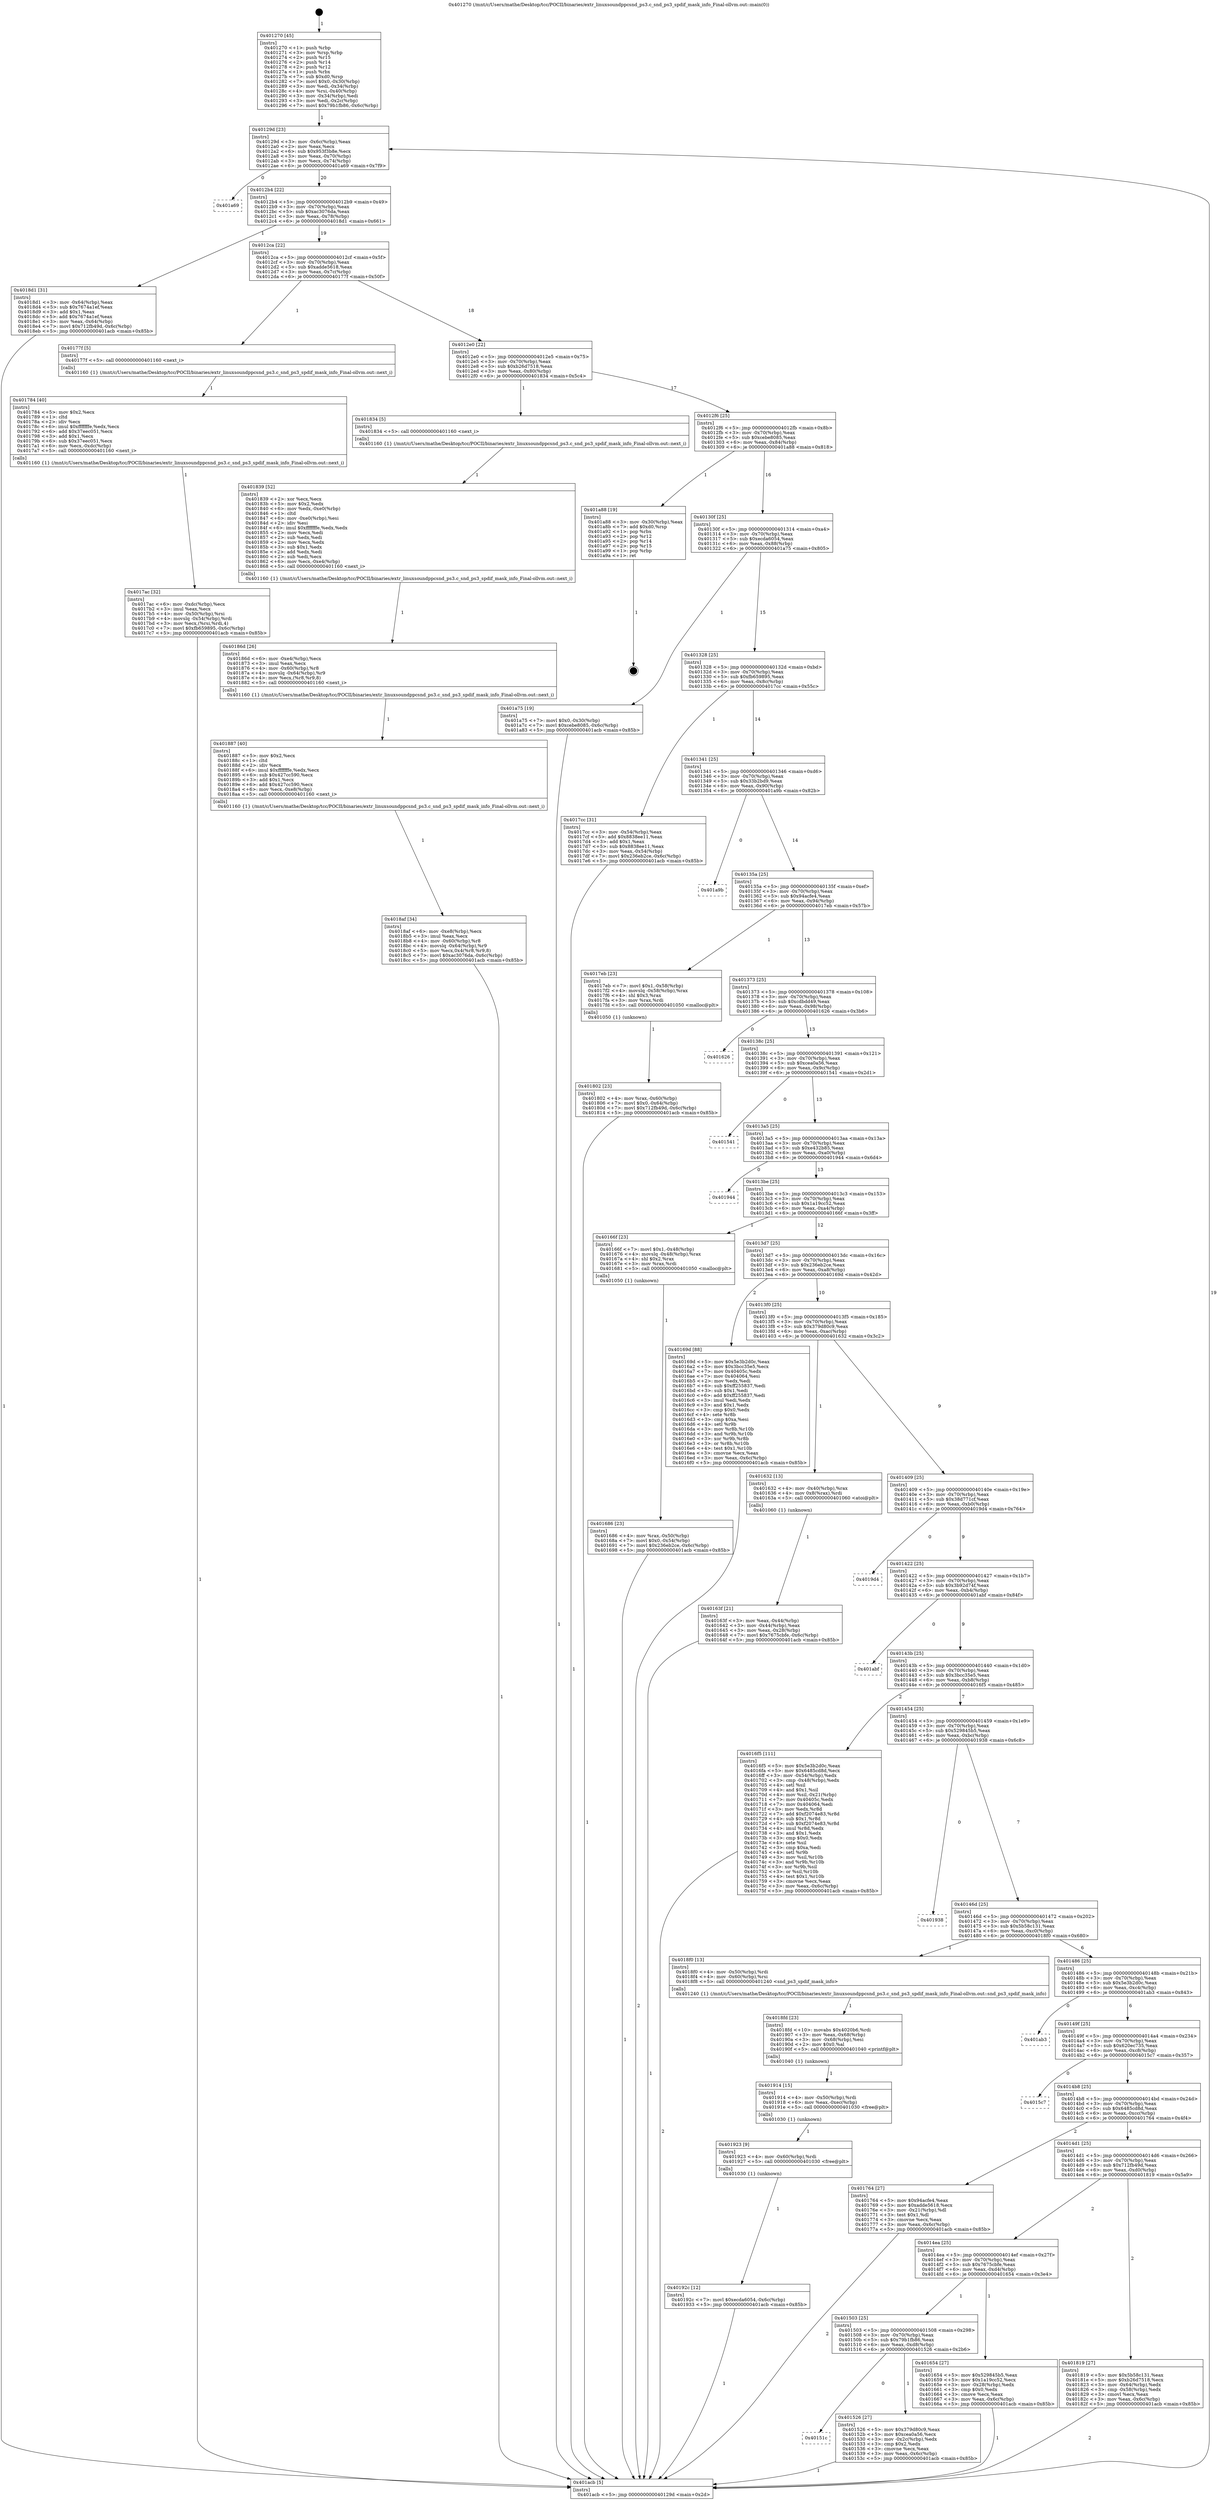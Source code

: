 digraph "0x401270" {
  label = "0x401270 (/mnt/c/Users/mathe/Desktop/tcc/POCII/binaries/extr_linuxsoundppcsnd_ps3.c_snd_ps3_spdif_mask_info_Final-ollvm.out::main(0))"
  labelloc = "t"
  node[shape=record]

  Entry [label="",width=0.3,height=0.3,shape=circle,fillcolor=black,style=filled]
  "0x40129d" [label="{
     0x40129d [23]\l
     | [instrs]\l
     &nbsp;&nbsp;0x40129d \<+3\>: mov -0x6c(%rbp),%eax\l
     &nbsp;&nbsp;0x4012a0 \<+2\>: mov %eax,%ecx\l
     &nbsp;&nbsp;0x4012a2 \<+6\>: sub $0x953f3b8e,%ecx\l
     &nbsp;&nbsp;0x4012a8 \<+3\>: mov %eax,-0x70(%rbp)\l
     &nbsp;&nbsp;0x4012ab \<+3\>: mov %ecx,-0x74(%rbp)\l
     &nbsp;&nbsp;0x4012ae \<+6\>: je 0000000000401a69 \<main+0x7f9\>\l
  }"]
  "0x401a69" [label="{
     0x401a69\l
  }", style=dashed]
  "0x4012b4" [label="{
     0x4012b4 [22]\l
     | [instrs]\l
     &nbsp;&nbsp;0x4012b4 \<+5\>: jmp 00000000004012b9 \<main+0x49\>\l
     &nbsp;&nbsp;0x4012b9 \<+3\>: mov -0x70(%rbp),%eax\l
     &nbsp;&nbsp;0x4012bc \<+5\>: sub $0xac3076da,%eax\l
     &nbsp;&nbsp;0x4012c1 \<+3\>: mov %eax,-0x78(%rbp)\l
     &nbsp;&nbsp;0x4012c4 \<+6\>: je 00000000004018d1 \<main+0x661\>\l
  }"]
  Exit [label="",width=0.3,height=0.3,shape=circle,fillcolor=black,style=filled,peripheries=2]
  "0x4018d1" [label="{
     0x4018d1 [31]\l
     | [instrs]\l
     &nbsp;&nbsp;0x4018d1 \<+3\>: mov -0x64(%rbp),%eax\l
     &nbsp;&nbsp;0x4018d4 \<+5\>: sub $0x7674a1ef,%eax\l
     &nbsp;&nbsp;0x4018d9 \<+3\>: add $0x1,%eax\l
     &nbsp;&nbsp;0x4018dc \<+5\>: add $0x7674a1ef,%eax\l
     &nbsp;&nbsp;0x4018e1 \<+3\>: mov %eax,-0x64(%rbp)\l
     &nbsp;&nbsp;0x4018e4 \<+7\>: movl $0x712fb49d,-0x6c(%rbp)\l
     &nbsp;&nbsp;0x4018eb \<+5\>: jmp 0000000000401acb \<main+0x85b\>\l
  }"]
  "0x4012ca" [label="{
     0x4012ca [22]\l
     | [instrs]\l
     &nbsp;&nbsp;0x4012ca \<+5\>: jmp 00000000004012cf \<main+0x5f\>\l
     &nbsp;&nbsp;0x4012cf \<+3\>: mov -0x70(%rbp),%eax\l
     &nbsp;&nbsp;0x4012d2 \<+5\>: sub $0xadde5618,%eax\l
     &nbsp;&nbsp;0x4012d7 \<+3\>: mov %eax,-0x7c(%rbp)\l
     &nbsp;&nbsp;0x4012da \<+6\>: je 000000000040177f \<main+0x50f\>\l
  }"]
  "0x40192c" [label="{
     0x40192c [12]\l
     | [instrs]\l
     &nbsp;&nbsp;0x40192c \<+7\>: movl $0xecda6054,-0x6c(%rbp)\l
     &nbsp;&nbsp;0x401933 \<+5\>: jmp 0000000000401acb \<main+0x85b\>\l
  }"]
  "0x40177f" [label="{
     0x40177f [5]\l
     | [instrs]\l
     &nbsp;&nbsp;0x40177f \<+5\>: call 0000000000401160 \<next_i\>\l
     | [calls]\l
     &nbsp;&nbsp;0x401160 \{1\} (/mnt/c/Users/mathe/Desktop/tcc/POCII/binaries/extr_linuxsoundppcsnd_ps3.c_snd_ps3_spdif_mask_info_Final-ollvm.out::next_i)\l
  }"]
  "0x4012e0" [label="{
     0x4012e0 [22]\l
     | [instrs]\l
     &nbsp;&nbsp;0x4012e0 \<+5\>: jmp 00000000004012e5 \<main+0x75\>\l
     &nbsp;&nbsp;0x4012e5 \<+3\>: mov -0x70(%rbp),%eax\l
     &nbsp;&nbsp;0x4012e8 \<+5\>: sub $0xb26d7518,%eax\l
     &nbsp;&nbsp;0x4012ed \<+3\>: mov %eax,-0x80(%rbp)\l
     &nbsp;&nbsp;0x4012f0 \<+6\>: je 0000000000401834 \<main+0x5c4\>\l
  }"]
  "0x401923" [label="{
     0x401923 [9]\l
     | [instrs]\l
     &nbsp;&nbsp;0x401923 \<+4\>: mov -0x60(%rbp),%rdi\l
     &nbsp;&nbsp;0x401927 \<+5\>: call 0000000000401030 \<free@plt\>\l
     | [calls]\l
     &nbsp;&nbsp;0x401030 \{1\} (unknown)\l
  }"]
  "0x401834" [label="{
     0x401834 [5]\l
     | [instrs]\l
     &nbsp;&nbsp;0x401834 \<+5\>: call 0000000000401160 \<next_i\>\l
     | [calls]\l
     &nbsp;&nbsp;0x401160 \{1\} (/mnt/c/Users/mathe/Desktop/tcc/POCII/binaries/extr_linuxsoundppcsnd_ps3.c_snd_ps3_spdif_mask_info_Final-ollvm.out::next_i)\l
  }"]
  "0x4012f6" [label="{
     0x4012f6 [25]\l
     | [instrs]\l
     &nbsp;&nbsp;0x4012f6 \<+5\>: jmp 00000000004012fb \<main+0x8b\>\l
     &nbsp;&nbsp;0x4012fb \<+3\>: mov -0x70(%rbp),%eax\l
     &nbsp;&nbsp;0x4012fe \<+5\>: sub $0xcebe8085,%eax\l
     &nbsp;&nbsp;0x401303 \<+6\>: mov %eax,-0x84(%rbp)\l
     &nbsp;&nbsp;0x401309 \<+6\>: je 0000000000401a88 \<main+0x818\>\l
  }"]
  "0x401914" [label="{
     0x401914 [15]\l
     | [instrs]\l
     &nbsp;&nbsp;0x401914 \<+4\>: mov -0x50(%rbp),%rdi\l
     &nbsp;&nbsp;0x401918 \<+6\>: mov %eax,-0xec(%rbp)\l
     &nbsp;&nbsp;0x40191e \<+5\>: call 0000000000401030 \<free@plt\>\l
     | [calls]\l
     &nbsp;&nbsp;0x401030 \{1\} (unknown)\l
  }"]
  "0x401a88" [label="{
     0x401a88 [19]\l
     | [instrs]\l
     &nbsp;&nbsp;0x401a88 \<+3\>: mov -0x30(%rbp),%eax\l
     &nbsp;&nbsp;0x401a8b \<+7\>: add $0xd0,%rsp\l
     &nbsp;&nbsp;0x401a92 \<+1\>: pop %rbx\l
     &nbsp;&nbsp;0x401a93 \<+2\>: pop %r12\l
     &nbsp;&nbsp;0x401a95 \<+2\>: pop %r14\l
     &nbsp;&nbsp;0x401a97 \<+2\>: pop %r15\l
     &nbsp;&nbsp;0x401a99 \<+1\>: pop %rbp\l
     &nbsp;&nbsp;0x401a9a \<+1\>: ret\l
  }"]
  "0x40130f" [label="{
     0x40130f [25]\l
     | [instrs]\l
     &nbsp;&nbsp;0x40130f \<+5\>: jmp 0000000000401314 \<main+0xa4\>\l
     &nbsp;&nbsp;0x401314 \<+3\>: mov -0x70(%rbp),%eax\l
     &nbsp;&nbsp;0x401317 \<+5\>: sub $0xecda6054,%eax\l
     &nbsp;&nbsp;0x40131c \<+6\>: mov %eax,-0x88(%rbp)\l
     &nbsp;&nbsp;0x401322 \<+6\>: je 0000000000401a75 \<main+0x805\>\l
  }"]
  "0x4018fd" [label="{
     0x4018fd [23]\l
     | [instrs]\l
     &nbsp;&nbsp;0x4018fd \<+10\>: movabs $0x4020b6,%rdi\l
     &nbsp;&nbsp;0x401907 \<+3\>: mov %eax,-0x68(%rbp)\l
     &nbsp;&nbsp;0x40190a \<+3\>: mov -0x68(%rbp),%esi\l
     &nbsp;&nbsp;0x40190d \<+2\>: mov $0x0,%al\l
     &nbsp;&nbsp;0x40190f \<+5\>: call 0000000000401040 \<printf@plt\>\l
     | [calls]\l
     &nbsp;&nbsp;0x401040 \{1\} (unknown)\l
  }"]
  "0x401a75" [label="{
     0x401a75 [19]\l
     | [instrs]\l
     &nbsp;&nbsp;0x401a75 \<+7\>: movl $0x0,-0x30(%rbp)\l
     &nbsp;&nbsp;0x401a7c \<+7\>: movl $0xcebe8085,-0x6c(%rbp)\l
     &nbsp;&nbsp;0x401a83 \<+5\>: jmp 0000000000401acb \<main+0x85b\>\l
  }"]
  "0x401328" [label="{
     0x401328 [25]\l
     | [instrs]\l
     &nbsp;&nbsp;0x401328 \<+5\>: jmp 000000000040132d \<main+0xbd\>\l
     &nbsp;&nbsp;0x40132d \<+3\>: mov -0x70(%rbp),%eax\l
     &nbsp;&nbsp;0x401330 \<+5\>: sub $0xfb659895,%eax\l
     &nbsp;&nbsp;0x401335 \<+6\>: mov %eax,-0x8c(%rbp)\l
     &nbsp;&nbsp;0x40133b \<+6\>: je 00000000004017cc \<main+0x55c\>\l
  }"]
  "0x4018af" [label="{
     0x4018af [34]\l
     | [instrs]\l
     &nbsp;&nbsp;0x4018af \<+6\>: mov -0xe8(%rbp),%ecx\l
     &nbsp;&nbsp;0x4018b5 \<+3\>: imul %eax,%ecx\l
     &nbsp;&nbsp;0x4018b8 \<+4\>: mov -0x60(%rbp),%r8\l
     &nbsp;&nbsp;0x4018bc \<+4\>: movslq -0x64(%rbp),%r9\l
     &nbsp;&nbsp;0x4018c0 \<+5\>: mov %ecx,0x4(%r8,%r9,8)\l
     &nbsp;&nbsp;0x4018c5 \<+7\>: movl $0xac3076da,-0x6c(%rbp)\l
     &nbsp;&nbsp;0x4018cc \<+5\>: jmp 0000000000401acb \<main+0x85b\>\l
  }"]
  "0x4017cc" [label="{
     0x4017cc [31]\l
     | [instrs]\l
     &nbsp;&nbsp;0x4017cc \<+3\>: mov -0x54(%rbp),%eax\l
     &nbsp;&nbsp;0x4017cf \<+5\>: add $0x8838ee11,%eax\l
     &nbsp;&nbsp;0x4017d4 \<+3\>: add $0x1,%eax\l
     &nbsp;&nbsp;0x4017d7 \<+5\>: sub $0x8838ee11,%eax\l
     &nbsp;&nbsp;0x4017dc \<+3\>: mov %eax,-0x54(%rbp)\l
     &nbsp;&nbsp;0x4017df \<+7\>: movl $0x236eb2ce,-0x6c(%rbp)\l
     &nbsp;&nbsp;0x4017e6 \<+5\>: jmp 0000000000401acb \<main+0x85b\>\l
  }"]
  "0x401341" [label="{
     0x401341 [25]\l
     | [instrs]\l
     &nbsp;&nbsp;0x401341 \<+5\>: jmp 0000000000401346 \<main+0xd6\>\l
     &nbsp;&nbsp;0x401346 \<+3\>: mov -0x70(%rbp),%eax\l
     &nbsp;&nbsp;0x401349 \<+5\>: sub $0x33b2bd9,%eax\l
     &nbsp;&nbsp;0x40134e \<+6\>: mov %eax,-0x90(%rbp)\l
     &nbsp;&nbsp;0x401354 \<+6\>: je 0000000000401a9b \<main+0x82b\>\l
  }"]
  "0x401887" [label="{
     0x401887 [40]\l
     | [instrs]\l
     &nbsp;&nbsp;0x401887 \<+5\>: mov $0x2,%ecx\l
     &nbsp;&nbsp;0x40188c \<+1\>: cltd\l
     &nbsp;&nbsp;0x40188d \<+2\>: idiv %ecx\l
     &nbsp;&nbsp;0x40188f \<+6\>: imul $0xfffffffe,%edx,%ecx\l
     &nbsp;&nbsp;0x401895 \<+6\>: sub $0x427cc590,%ecx\l
     &nbsp;&nbsp;0x40189b \<+3\>: add $0x1,%ecx\l
     &nbsp;&nbsp;0x40189e \<+6\>: add $0x427cc590,%ecx\l
     &nbsp;&nbsp;0x4018a4 \<+6\>: mov %ecx,-0xe8(%rbp)\l
     &nbsp;&nbsp;0x4018aa \<+5\>: call 0000000000401160 \<next_i\>\l
     | [calls]\l
     &nbsp;&nbsp;0x401160 \{1\} (/mnt/c/Users/mathe/Desktop/tcc/POCII/binaries/extr_linuxsoundppcsnd_ps3.c_snd_ps3_spdif_mask_info_Final-ollvm.out::next_i)\l
  }"]
  "0x401a9b" [label="{
     0x401a9b\l
  }", style=dashed]
  "0x40135a" [label="{
     0x40135a [25]\l
     | [instrs]\l
     &nbsp;&nbsp;0x40135a \<+5\>: jmp 000000000040135f \<main+0xef\>\l
     &nbsp;&nbsp;0x40135f \<+3\>: mov -0x70(%rbp),%eax\l
     &nbsp;&nbsp;0x401362 \<+5\>: sub $0x94acfe4,%eax\l
     &nbsp;&nbsp;0x401367 \<+6\>: mov %eax,-0x94(%rbp)\l
     &nbsp;&nbsp;0x40136d \<+6\>: je 00000000004017eb \<main+0x57b\>\l
  }"]
  "0x40186d" [label="{
     0x40186d [26]\l
     | [instrs]\l
     &nbsp;&nbsp;0x40186d \<+6\>: mov -0xe4(%rbp),%ecx\l
     &nbsp;&nbsp;0x401873 \<+3\>: imul %eax,%ecx\l
     &nbsp;&nbsp;0x401876 \<+4\>: mov -0x60(%rbp),%r8\l
     &nbsp;&nbsp;0x40187a \<+4\>: movslq -0x64(%rbp),%r9\l
     &nbsp;&nbsp;0x40187e \<+4\>: mov %ecx,(%r8,%r9,8)\l
     &nbsp;&nbsp;0x401882 \<+5\>: call 0000000000401160 \<next_i\>\l
     | [calls]\l
     &nbsp;&nbsp;0x401160 \{1\} (/mnt/c/Users/mathe/Desktop/tcc/POCII/binaries/extr_linuxsoundppcsnd_ps3.c_snd_ps3_spdif_mask_info_Final-ollvm.out::next_i)\l
  }"]
  "0x4017eb" [label="{
     0x4017eb [23]\l
     | [instrs]\l
     &nbsp;&nbsp;0x4017eb \<+7\>: movl $0x1,-0x58(%rbp)\l
     &nbsp;&nbsp;0x4017f2 \<+4\>: movslq -0x58(%rbp),%rax\l
     &nbsp;&nbsp;0x4017f6 \<+4\>: shl $0x3,%rax\l
     &nbsp;&nbsp;0x4017fa \<+3\>: mov %rax,%rdi\l
     &nbsp;&nbsp;0x4017fd \<+5\>: call 0000000000401050 \<malloc@plt\>\l
     | [calls]\l
     &nbsp;&nbsp;0x401050 \{1\} (unknown)\l
  }"]
  "0x401373" [label="{
     0x401373 [25]\l
     | [instrs]\l
     &nbsp;&nbsp;0x401373 \<+5\>: jmp 0000000000401378 \<main+0x108\>\l
     &nbsp;&nbsp;0x401378 \<+3\>: mov -0x70(%rbp),%eax\l
     &nbsp;&nbsp;0x40137b \<+5\>: sub $0xcdbdd49,%eax\l
     &nbsp;&nbsp;0x401380 \<+6\>: mov %eax,-0x98(%rbp)\l
     &nbsp;&nbsp;0x401386 \<+6\>: je 0000000000401626 \<main+0x3b6\>\l
  }"]
  "0x401839" [label="{
     0x401839 [52]\l
     | [instrs]\l
     &nbsp;&nbsp;0x401839 \<+2\>: xor %ecx,%ecx\l
     &nbsp;&nbsp;0x40183b \<+5\>: mov $0x2,%edx\l
     &nbsp;&nbsp;0x401840 \<+6\>: mov %edx,-0xe0(%rbp)\l
     &nbsp;&nbsp;0x401846 \<+1\>: cltd\l
     &nbsp;&nbsp;0x401847 \<+6\>: mov -0xe0(%rbp),%esi\l
     &nbsp;&nbsp;0x40184d \<+2\>: idiv %esi\l
     &nbsp;&nbsp;0x40184f \<+6\>: imul $0xfffffffe,%edx,%edx\l
     &nbsp;&nbsp;0x401855 \<+2\>: mov %ecx,%edi\l
     &nbsp;&nbsp;0x401857 \<+2\>: sub %edx,%edi\l
     &nbsp;&nbsp;0x401859 \<+2\>: mov %ecx,%edx\l
     &nbsp;&nbsp;0x40185b \<+3\>: sub $0x1,%edx\l
     &nbsp;&nbsp;0x40185e \<+2\>: add %edx,%edi\l
     &nbsp;&nbsp;0x401860 \<+2\>: sub %edi,%ecx\l
     &nbsp;&nbsp;0x401862 \<+6\>: mov %ecx,-0xe4(%rbp)\l
     &nbsp;&nbsp;0x401868 \<+5\>: call 0000000000401160 \<next_i\>\l
     | [calls]\l
     &nbsp;&nbsp;0x401160 \{1\} (/mnt/c/Users/mathe/Desktop/tcc/POCII/binaries/extr_linuxsoundppcsnd_ps3.c_snd_ps3_spdif_mask_info_Final-ollvm.out::next_i)\l
  }"]
  "0x401626" [label="{
     0x401626\l
  }", style=dashed]
  "0x40138c" [label="{
     0x40138c [25]\l
     | [instrs]\l
     &nbsp;&nbsp;0x40138c \<+5\>: jmp 0000000000401391 \<main+0x121\>\l
     &nbsp;&nbsp;0x401391 \<+3\>: mov -0x70(%rbp),%eax\l
     &nbsp;&nbsp;0x401394 \<+5\>: sub $0xcea0a56,%eax\l
     &nbsp;&nbsp;0x401399 \<+6\>: mov %eax,-0x9c(%rbp)\l
     &nbsp;&nbsp;0x40139f \<+6\>: je 0000000000401541 \<main+0x2d1\>\l
  }"]
  "0x401802" [label="{
     0x401802 [23]\l
     | [instrs]\l
     &nbsp;&nbsp;0x401802 \<+4\>: mov %rax,-0x60(%rbp)\l
     &nbsp;&nbsp;0x401806 \<+7\>: movl $0x0,-0x64(%rbp)\l
     &nbsp;&nbsp;0x40180d \<+7\>: movl $0x712fb49d,-0x6c(%rbp)\l
     &nbsp;&nbsp;0x401814 \<+5\>: jmp 0000000000401acb \<main+0x85b\>\l
  }"]
  "0x401541" [label="{
     0x401541\l
  }", style=dashed]
  "0x4013a5" [label="{
     0x4013a5 [25]\l
     | [instrs]\l
     &nbsp;&nbsp;0x4013a5 \<+5\>: jmp 00000000004013aa \<main+0x13a\>\l
     &nbsp;&nbsp;0x4013aa \<+3\>: mov -0x70(%rbp),%eax\l
     &nbsp;&nbsp;0x4013ad \<+5\>: sub $0xe432b85,%eax\l
     &nbsp;&nbsp;0x4013b2 \<+6\>: mov %eax,-0xa0(%rbp)\l
     &nbsp;&nbsp;0x4013b8 \<+6\>: je 0000000000401944 \<main+0x6d4\>\l
  }"]
  "0x4017ac" [label="{
     0x4017ac [32]\l
     | [instrs]\l
     &nbsp;&nbsp;0x4017ac \<+6\>: mov -0xdc(%rbp),%ecx\l
     &nbsp;&nbsp;0x4017b2 \<+3\>: imul %eax,%ecx\l
     &nbsp;&nbsp;0x4017b5 \<+4\>: mov -0x50(%rbp),%rsi\l
     &nbsp;&nbsp;0x4017b9 \<+4\>: movslq -0x54(%rbp),%rdi\l
     &nbsp;&nbsp;0x4017bd \<+3\>: mov %ecx,(%rsi,%rdi,4)\l
     &nbsp;&nbsp;0x4017c0 \<+7\>: movl $0xfb659895,-0x6c(%rbp)\l
     &nbsp;&nbsp;0x4017c7 \<+5\>: jmp 0000000000401acb \<main+0x85b\>\l
  }"]
  "0x401944" [label="{
     0x401944\l
  }", style=dashed]
  "0x4013be" [label="{
     0x4013be [25]\l
     | [instrs]\l
     &nbsp;&nbsp;0x4013be \<+5\>: jmp 00000000004013c3 \<main+0x153\>\l
     &nbsp;&nbsp;0x4013c3 \<+3\>: mov -0x70(%rbp),%eax\l
     &nbsp;&nbsp;0x4013c6 \<+5\>: sub $0x1a19cc52,%eax\l
     &nbsp;&nbsp;0x4013cb \<+6\>: mov %eax,-0xa4(%rbp)\l
     &nbsp;&nbsp;0x4013d1 \<+6\>: je 000000000040166f \<main+0x3ff\>\l
  }"]
  "0x401784" [label="{
     0x401784 [40]\l
     | [instrs]\l
     &nbsp;&nbsp;0x401784 \<+5\>: mov $0x2,%ecx\l
     &nbsp;&nbsp;0x401789 \<+1\>: cltd\l
     &nbsp;&nbsp;0x40178a \<+2\>: idiv %ecx\l
     &nbsp;&nbsp;0x40178c \<+6\>: imul $0xfffffffe,%edx,%ecx\l
     &nbsp;&nbsp;0x401792 \<+6\>: add $0x37eec051,%ecx\l
     &nbsp;&nbsp;0x401798 \<+3\>: add $0x1,%ecx\l
     &nbsp;&nbsp;0x40179b \<+6\>: sub $0x37eec051,%ecx\l
     &nbsp;&nbsp;0x4017a1 \<+6\>: mov %ecx,-0xdc(%rbp)\l
     &nbsp;&nbsp;0x4017a7 \<+5\>: call 0000000000401160 \<next_i\>\l
     | [calls]\l
     &nbsp;&nbsp;0x401160 \{1\} (/mnt/c/Users/mathe/Desktop/tcc/POCII/binaries/extr_linuxsoundppcsnd_ps3.c_snd_ps3_spdif_mask_info_Final-ollvm.out::next_i)\l
  }"]
  "0x40166f" [label="{
     0x40166f [23]\l
     | [instrs]\l
     &nbsp;&nbsp;0x40166f \<+7\>: movl $0x1,-0x48(%rbp)\l
     &nbsp;&nbsp;0x401676 \<+4\>: movslq -0x48(%rbp),%rax\l
     &nbsp;&nbsp;0x40167a \<+4\>: shl $0x2,%rax\l
     &nbsp;&nbsp;0x40167e \<+3\>: mov %rax,%rdi\l
     &nbsp;&nbsp;0x401681 \<+5\>: call 0000000000401050 \<malloc@plt\>\l
     | [calls]\l
     &nbsp;&nbsp;0x401050 \{1\} (unknown)\l
  }"]
  "0x4013d7" [label="{
     0x4013d7 [25]\l
     | [instrs]\l
     &nbsp;&nbsp;0x4013d7 \<+5\>: jmp 00000000004013dc \<main+0x16c\>\l
     &nbsp;&nbsp;0x4013dc \<+3\>: mov -0x70(%rbp),%eax\l
     &nbsp;&nbsp;0x4013df \<+5\>: sub $0x236eb2ce,%eax\l
     &nbsp;&nbsp;0x4013e4 \<+6\>: mov %eax,-0xa8(%rbp)\l
     &nbsp;&nbsp;0x4013ea \<+6\>: je 000000000040169d \<main+0x42d\>\l
  }"]
  "0x401686" [label="{
     0x401686 [23]\l
     | [instrs]\l
     &nbsp;&nbsp;0x401686 \<+4\>: mov %rax,-0x50(%rbp)\l
     &nbsp;&nbsp;0x40168a \<+7\>: movl $0x0,-0x54(%rbp)\l
     &nbsp;&nbsp;0x401691 \<+7\>: movl $0x236eb2ce,-0x6c(%rbp)\l
     &nbsp;&nbsp;0x401698 \<+5\>: jmp 0000000000401acb \<main+0x85b\>\l
  }"]
  "0x40169d" [label="{
     0x40169d [88]\l
     | [instrs]\l
     &nbsp;&nbsp;0x40169d \<+5\>: mov $0x5e3b2d0c,%eax\l
     &nbsp;&nbsp;0x4016a2 \<+5\>: mov $0x3bcc35e5,%ecx\l
     &nbsp;&nbsp;0x4016a7 \<+7\>: mov 0x40405c,%edx\l
     &nbsp;&nbsp;0x4016ae \<+7\>: mov 0x404064,%esi\l
     &nbsp;&nbsp;0x4016b5 \<+2\>: mov %edx,%edi\l
     &nbsp;&nbsp;0x4016b7 \<+6\>: sub $0xff255837,%edi\l
     &nbsp;&nbsp;0x4016bd \<+3\>: sub $0x1,%edi\l
     &nbsp;&nbsp;0x4016c0 \<+6\>: add $0xff255837,%edi\l
     &nbsp;&nbsp;0x4016c6 \<+3\>: imul %edi,%edx\l
     &nbsp;&nbsp;0x4016c9 \<+3\>: and $0x1,%edx\l
     &nbsp;&nbsp;0x4016cc \<+3\>: cmp $0x0,%edx\l
     &nbsp;&nbsp;0x4016cf \<+4\>: sete %r8b\l
     &nbsp;&nbsp;0x4016d3 \<+3\>: cmp $0xa,%esi\l
     &nbsp;&nbsp;0x4016d6 \<+4\>: setl %r9b\l
     &nbsp;&nbsp;0x4016da \<+3\>: mov %r8b,%r10b\l
     &nbsp;&nbsp;0x4016dd \<+3\>: and %r9b,%r10b\l
     &nbsp;&nbsp;0x4016e0 \<+3\>: xor %r9b,%r8b\l
     &nbsp;&nbsp;0x4016e3 \<+3\>: or %r8b,%r10b\l
     &nbsp;&nbsp;0x4016e6 \<+4\>: test $0x1,%r10b\l
     &nbsp;&nbsp;0x4016ea \<+3\>: cmovne %ecx,%eax\l
     &nbsp;&nbsp;0x4016ed \<+3\>: mov %eax,-0x6c(%rbp)\l
     &nbsp;&nbsp;0x4016f0 \<+5\>: jmp 0000000000401acb \<main+0x85b\>\l
  }"]
  "0x4013f0" [label="{
     0x4013f0 [25]\l
     | [instrs]\l
     &nbsp;&nbsp;0x4013f0 \<+5\>: jmp 00000000004013f5 \<main+0x185\>\l
     &nbsp;&nbsp;0x4013f5 \<+3\>: mov -0x70(%rbp),%eax\l
     &nbsp;&nbsp;0x4013f8 \<+5\>: sub $0x379d80c9,%eax\l
     &nbsp;&nbsp;0x4013fd \<+6\>: mov %eax,-0xac(%rbp)\l
     &nbsp;&nbsp;0x401403 \<+6\>: je 0000000000401632 \<main+0x3c2\>\l
  }"]
  "0x40163f" [label="{
     0x40163f [21]\l
     | [instrs]\l
     &nbsp;&nbsp;0x40163f \<+3\>: mov %eax,-0x44(%rbp)\l
     &nbsp;&nbsp;0x401642 \<+3\>: mov -0x44(%rbp),%eax\l
     &nbsp;&nbsp;0x401645 \<+3\>: mov %eax,-0x28(%rbp)\l
     &nbsp;&nbsp;0x401648 \<+7\>: movl $0x7675cbfe,-0x6c(%rbp)\l
     &nbsp;&nbsp;0x40164f \<+5\>: jmp 0000000000401acb \<main+0x85b\>\l
  }"]
  "0x401632" [label="{
     0x401632 [13]\l
     | [instrs]\l
     &nbsp;&nbsp;0x401632 \<+4\>: mov -0x40(%rbp),%rax\l
     &nbsp;&nbsp;0x401636 \<+4\>: mov 0x8(%rax),%rdi\l
     &nbsp;&nbsp;0x40163a \<+5\>: call 0000000000401060 \<atoi@plt\>\l
     | [calls]\l
     &nbsp;&nbsp;0x401060 \{1\} (unknown)\l
  }"]
  "0x401409" [label="{
     0x401409 [25]\l
     | [instrs]\l
     &nbsp;&nbsp;0x401409 \<+5\>: jmp 000000000040140e \<main+0x19e\>\l
     &nbsp;&nbsp;0x40140e \<+3\>: mov -0x70(%rbp),%eax\l
     &nbsp;&nbsp;0x401411 \<+5\>: sub $0x38d771cf,%eax\l
     &nbsp;&nbsp;0x401416 \<+6\>: mov %eax,-0xb0(%rbp)\l
     &nbsp;&nbsp;0x40141c \<+6\>: je 00000000004019d4 \<main+0x764\>\l
  }"]
  "0x401270" [label="{
     0x401270 [45]\l
     | [instrs]\l
     &nbsp;&nbsp;0x401270 \<+1\>: push %rbp\l
     &nbsp;&nbsp;0x401271 \<+3\>: mov %rsp,%rbp\l
     &nbsp;&nbsp;0x401274 \<+2\>: push %r15\l
     &nbsp;&nbsp;0x401276 \<+2\>: push %r14\l
     &nbsp;&nbsp;0x401278 \<+2\>: push %r12\l
     &nbsp;&nbsp;0x40127a \<+1\>: push %rbx\l
     &nbsp;&nbsp;0x40127b \<+7\>: sub $0xd0,%rsp\l
     &nbsp;&nbsp;0x401282 \<+7\>: movl $0x0,-0x30(%rbp)\l
     &nbsp;&nbsp;0x401289 \<+3\>: mov %edi,-0x34(%rbp)\l
     &nbsp;&nbsp;0x40128c \<+4\>: mov %rsi,-0x40(%rbp)\l
     &nbsp;&nbsp;0x401290 \<+3\>: mov -0x34(%rbp),%edi\l
     &nbsp;&nbsp;0x401293 \<+3\>: mov %edi,-0x2c(%rbp)\l
     &nbsp;&nbsp;0x401296 \<+7\>: movl $0x79b1fb86,-0x6c(%rbp)\l
  }"]
  "0x4019d4" [label="{
     0x4019d4\l
  }", style=dashed]
  "0x401422" [label="{
     0x401422 [25]\l
     | [instrs]\l
     &nbsp;&nbsp;0x401422 \<+5\>: jmp 0000000000401427 \<main+0x1b7\>\l
     &nbsp;&nbsp;0x401427 \<+3\>: mov -0x70(%rbp),%eax\l
     &nbsp;&nbsp;0x40142a \<+5\>: sub $0x3b92d74f,%eax\l
     &nbsp;&nbsp;0x40142f \<+6\>: mov %eax,-0xb4(%rbp)\l
     &nbsp;&nbsp;0x401435 \<+6\>: je 0000000000401abf \<main+0x84f\>\l
  }"]
  "0x401acb" [label="{
     0x401acb [5]\l
     | [instrs]\l
     &nbsp;&nbsp;0x401acb \<+5\>: jmp 000000000040129d \<main+0x2d\>\l
  }"]
  "0x401abf" [label="{
     0x401abf\l
  }", style=dashed]
  "0x40143b" [label="{
     0x40143b [25]\l
     | [instrs]\l
     &nbsp;&nbsp;0x40143b \<+5\>: jmp 0000000000401440 \<main+0x1d0\>\l
     &nbsp;&nbsp;0x401440 \<+3\>: mov -0x70(%rbp),%eax\l
     &nbsp;&nbsp;0x401443 \<+5\>: sub $0x3bcc35e5,%eax\l
     &nbsp;&nbsp;0x401448 \<+6\>: mov %eax,-0xb8(%rbp)\l
     &nbsp;&nbsp;0x40144e \<+6\>: je 00000000004016f5 \<main+0x485\>\l
  }"]
  "0x40151c" [label="{
     0x40151c\l
  }", style=dashed]
  "0x4016f5" [label="{
     0x4016f5 [111]\l
     | [instrs]\l
     &nbsp;&nbsp;0x4016f5 \<+5\>: mov $0x5e3b2d0c,%eax\l
     &nbsp;&nbsp;0x4016fa \<+5\>: mov $0x6485cd8d,%ecx\l
     &nbsp;&nbsp;0x4016ff \<+3\>: mov -0x54(%rbp),%edx\l
     &nbsp;&nbsp;0x401702 \<+3\>: cmp -0x48(%rbp),%edx\l
     &nbsp;&nbsp;0x401705 \<+4\>: setl %sil\l
     &nbsp;&nbsp;0x401709 \<+4\>: and $0x1,%sil\l
     &nbsp;&nbsp;0x40170d \<+4\>: mov %sil,-0x21(%rbp)\l
     &nbsp;&nbsp;0x401711 \<+7\>: mov 0x40405c,%edx\l
     &nbsp;&nbsp;0x401718 \<+7\>: mov 0x404064,%edi\l
     &nbsp;&nbsp;0x40171f \<+3\>: mov %edx,%r8d\l
     &nbsp;&nbsp;0x401722 \<+7\>: add $0xf2074e83,%r8d\l
     &nbsp;&nbsp;0x401729 \<+4\>: sub $0x1,%r8d\l
     &nbsp;&nbsp;0x40172d \<+7\>: sub $0xf2074e83,%r8d\l
     &nbsp;&nbsp;0x401734 \<+4\>: imul %r8d,%edx\l
     &nbsp;&nbsp;0x401738 \<+3\>: and $0x1,%edx\l
     &nbsp;&nbsp;0x40173b \<+3\>: cmp $0x0,%edx\l
     &nbsp;&nbsp;0x40173e \<+4\>: sete %sil\l
     &nbsp;&nbsp;0x401742 \<+3\>: cmp $0xa,%edi\l
     &nbsp;&nbsp;0x401745 \<+4\>: setl %r9b\l
     &nbsp;&nbsp;0x401749 \<+3\>: mov %sil,%r10b\l
     &nbsp;&nbsp;0x40174c \<+3\>: and %r9b,%r10b\l
     &nbsp;&nbsp;0x40174f \<+3\>: xor %r9b,%sil\l
     &nbsp;&nbsp;0x401752 \<+3\>: or %sil,%r10b\l
     &nbsp;&nbsp;0x401755 \<+4\>: test $0x1,%r10b\l
     &nbsp;&nbsp;0x401759 \<+3\>: cmovne %ecx,%eax\l
     &nbsp;&nbsp;0x40175c \<+3\>: mov %eax,-0x6c(%rbp)\l
     &nbsp;&nbsp;0x40175f \<+5\>: jmp 0000000000401acb \<main+0x85b\>\l
  }"]
  "0x401454" [label="{
     0x401454 [25]\l
     | [instrs]\l
     &nbsp;&nbsp;0x401454 \<+5\>: jmp 0000000000401459 \<main+0x1e9\>\l
     &nbsp;&nbsp;0x401459 \<+3\>: mov -0x70(%rbp),%eax\l
     &nbsp;&nbsp;0x40145c \<+5\>: sub $0x529845b5,%eax\l
     &nbsp;&nbsp;0x401461 \<+6\>: mov %eax,-0xbc(%rbp)\l
     &nbsp;&nbsp;0x401467 \<+6\>: je 0000000000401938 \<main+0x6c8\>\l
  }"]
  "0x401526" [label="{
     0x401526 [27]\l
     | [instrs]\l
     &nbsp;&nbsp;0x401526 \<+5\>: mov $0x379d80c9,%eax\l
     &nbsp;&nbsp;0x40152b \<+5\>: mov $0xcea0a56,%ecx\l
     &nbsp;&nbsp;0x401530 \<+3\>: mov -0x2c(%rbp),%edx\l
     &nbsp;&nbsp;0x401533 \<+3\>: cmp $0x2,%edx\l
     &nbsp;&nbsp;0x401536 \<+3\>: cmovne %ecx,%eax\l
     &nbsp;&nbsp;0x401539 \<+3\>: mov %eax,-0x6c(%rbp)\l
     &nbsp;&nbsp;0x40153c \<+5\>: jmp 0000000000401acb \<main+0x85b\>\l
  }"]
  "0x401938" [label="{
     0x401938\l
  }", style=dashed]
  "0x40146d" [label="{
     0x40146d [25]\l
     | [instrs]\l
     &nbsp;&nbsp;0x40146d \<+5\>: jmp 0000000000401472 \<main+0x202\>\l
     &nbsp;&nbsp;0x401472 \<+3\>: mov -0x70(%rbp),%eax\l
     &nbsp;&nbsp;0x401475 \<+5\>: sub $0x5b58c131,%eax\l
     &nbsp;&nbsp;0x40147a \<+6\>: mov %eax,-0xc0(%rbp)\l
     &nbsp;&nbsp;0x401480 \<+6\>: je 00000000004018f0 \<main+0x680\>\l
  }"]
  "0x401503" [label="{
     0x401503 [25]\l
     | [instrs]\l
     &nbsp;&nbsp;0x401503 \<+5\>: jmp 0000000000401508 \<main+0x298\>\l
     &nbsp;&nbsp;0x401508 \<+3\>: mov -0x70(%rbp),%eax\l
     &nbsp;&nbsp;0x40150b \<+5\>: sub $0x79b1fb86,%eax\l
     &nbsp;&nbsp;0x401510 \<+6\>: mov %eax,-0xd8(%rbp)\l
     &nbsp;&nbsp;0x401516 \<+6\>: je 0000000000401526 \<main+0x2b6\>\l
  }"]
  "0x4018f0" [label="{
     0x4018f0 [13]\l
     | [instrs]\l
     &nbsp;&nbsp;0x4018f0 \<+4\>: mov -0x50(%rbp),%rdi\l
     &nbsp;&nbsp;0x4018f4 \<+4\>: mov -0x60(%rbp),%rsi\l
     &nbsp;&nbsp;0x4018f8 \<+5\>: call 0000000000401240 \<snd_ps3_spdif_mask_info\>\l
     | [calls]\l
     &nbsp;&nbsp;0x401240 \{1\} (/mnt/c/Users/mathe/Desktop/tcc/POCII/binaries/extr_linuxsoundppcsnd_ps3.c_snd_ps3_spdif_mask_info_Final-ollvm.out::snd_ps3_spdif_mask_info)\l
  }"]
  "0x401486" [label="{
     0x401486 [25]\l
     | [instrs]\l
     &nbsp;&nbsp;0x401486 \<+5\>: jmp 000000000040148b \<main+0x21b\>\l
     &nbsp;&nbsp;0x40148b \<+3\>: mov -0x70(%rbp),%eax\l
     &nbsp;&nbsp;0x40148e \<+5\>: sub $0x5e3b2d0c,%eax\l
     &nbsp;&nbsp;0x401493 \<+6\>: mov %eax,-0xc4(%rbp)\l
     &nbsp;&nbsp;0x401499 \<+6\>: je 0000000000401ab3 \<main+0x843\>\l
  }"]
  "0x401654" [label="{
     0x401654 [27]\l
     | [instrs]\l
     &nbsp;&nbsp;0x401654 \<+5\>: mov $0x529845b5,%eax\l
     &nbsp;&nbsp;0x401659 \<+5\>: mov $0x1a19cc52,%ecx\l
     &nbsp;&nbsp;0x40165e \<+3\>: mov -0x28(%rbp),%edx\l
     &nbsp;&nbsp;0x401661 \<+3\>: cmp $0x0,%edx\l
     &nbsp;&nbsp;0x401664 \<+3\>: cmove %ecx,%eax\l
     &nbsp;&nbsp;0x401667 \<+3\>: mov %eax,-0x6c(%rbp)\l
     &nbsp;&nbsp;0x40166a \<+5\>: jmp 0000000000401acb \<main+0x85b\>\l
  }"]
  "0x401ab3" [label="{
     0x401ab3\l
  }", style=dashed]
  "0x40149f" [label="{
     0x40149f [25]\l
     | [instrs]\l
     &nbsp;&nbsp;0x40149f \<+5\>: jmp 00000000004014a4 \<main+0x234\>\l
     &nbsp;&nbsp;0x4014a4 \<+3\>: mov -0x70(%rbp),%eax\l
     &nbsp;&nbsp;0x4014a7 \<+5\>: sub $0x620ec735,%eax\l
     &nbsp;&nbsp;0x4014ac \<+6\>: mov %eax,-0xc8(%rbp)\l
     &nbsp;&nbsp;0x4014b2 \<+6\>: je 00000000004015c7 \<main+0x357\>\l
  }"]
  "0x4014ea" [label="{
     0x4014ea [25]\l
     | [instrs]\l
     &nbsp;&nbsp;0x4014ea \<+5\>: jmp 00000000004014ef \<main+0x27f\>\l
     &nbsp;&nbsp;0x4014ef \<+3\>: mov -0x70(%rbp),%eax\l
     &nbsp;&nbsp;0x4014f2 \<+5\>: sub $0x7675cbfe,%eax\l
     &nbsp;&nbsp;0x4014f7 \<+6\>: mov %eax,-0xd4(%rbp)\l
     &nbsp;&nbsp;0x4014fd \<+6\>: je 0000000000401654 \<main+0x3e4\>\l
  }"]
  "0x4015c7" [label="{
     0x4015c7\l
  }", style=dashed]
  "0x4014b8" [label="{
     0x4014b8 [25]\l
     | [instrs]\l
     &nbsp;&nbsp;0x4014b8 \<+5\>: jmp 00000000004014bd \<main+0x24d\>\l
     &nbsp;&nbsp;0x4014bd \<+3\>: mov -0x70(%rbp),%eax\l
     &nbsp;&nbsp;0x4014c0 \<+5\>: sub $0x6485cd8d,%eax\l
     &nbsp;&nbsp;0x4014c5 \<+6\>: mov %eax,-0xcc(%rbp)\l
     &nbsp;&nbsp;0x4014cb \<+6\>: je 0000000000401764 \<main+0x4f4\>\l
  }"]
  "0x401819" [label="{
     0x401819 [27]\l
     | [instrs]\l
     &nbsp;&nbsp;0x401819 \<+5\>: mov $0x5b58c131,%eax\l
     &nbsp;&nbsp;0x40181e \<+5\>: mov $0xb26d7518,%ecx\l
     &nbsp;&nbsp;0x401823 \<+3\>: mov -0x64(%rbp),%edx\l
     &nbsp;&nbsp;0x401826 \<+3\>: cmp -0x58(%rbp),%edx\l
     &nbsp;&nbsp;0x401829 \<+3\>: cmovl %ecx,%eax\l
     &nbsp;&nbsp;0x40182c \<+3\>: mov %eax,-0x6c(%rbp)\l
     &nbsp;&nbsp;0x40182f \<+5\>: jmp 0000000000401acb \<main+0x85b\>\l
  }"]
  "0x401764" [label="{
     0x401764 [27]\l
     | [instrs]\l
     &nbsp;&nbsp;0x401764 \<+5\>: mov $0x94acfe4,%eax\l
     &nbsp;&nbsp;0x401769 \<+5\>: mov $0xadde5618,%ecx\l
     &nbsp;&nbsp;0x40176e \<+3\>: mov -0x21(%rbp),%dl\l
     &nbsp;&nbsp;0x401771 \<+3\>: test $0x1,%dl\l
     &nbsp;&nbsp;0x401774 \<+3\>: cmovne %ecx,%eax\l
     &nbsp;&nbsp;0x401777 \<+3\>: mov %eax,-0x6c(%rbp)\l
     &nbsp;&nbsp;0x40177a \<+5\>: jmp 0000000000401acb \<main+0x85b\>\l
  }"]
  "0x4014d1" [label="{
     0x4014d1 [25]\l
     | [instrs]\l
     &nbsp;&nbsp;0x4014d1 \<+5\>: jmp 00000000004014d6 \<main+0x266\>\l
     &nbsp;&nbsp;0x4014d6 \<+3\>: mov -0x70(%rbp),%eax\l
     &nbsp;&nbsp;0x4014d9 \<+5\>: sub $0x712fb49d,%eax\l
     &nbsp;&nbsp;0x4014de \<+6\>: mov %eax,-0xd0(%rbp)\l
     &nbsp;&nbsp;0x4014e4 \<+6\>: je 0000000000401819 \<main+0x5a9\>\l
  }"]
  Entry -> "0x401270" [label=" 1"]
  "0x40129d" -> "0x401a69" [label=" 0"]
  "0x40129d" -> "0x4012b4" [label=" 20"]
  "0x401a88" -> Exit [label=" 1"]
  "0x4012b4" -> "0x4018d1" [label=" 1"]
  "0x4012b4" -> "0x4012ca" [label=" 19"]
  "0x401a75" -> "0x401acb" [label=" 1"]
  "0x4012ca" -> "0x40177f" [label=" 1"]
  "0x4012ca" -> "0x4012e0" [label=" 18"]
  "0x40192c" -> "0x401acb" [label=" 1"]
  "0x4012e0" -> "0x401834" [label=" 1"]
  "0x4012e0" -> "0x4012f6" [label=" 17"]
  "0x401923" -> "0x40192c" [label=" 1"]
  "0x4012f6" -> "0x401a88" [label=" 1"]
  "0x4012f6" -> "0x40130f" [label=" 16"]
  "0x401914" -> "0x401923" [label=" 1"]
  "0x40130f" -> "0x401a75" [label=" 1"]
  "0x40130f" -> "0x401328" [label=" 15"]
  "0x4018fd" -> "0x401914" [label=" 1"]
  "0x401328" -> "0x4017cc" [label=" 1"]
  "0x401328" -> "0x401341" [label=" 14"]
  "0x4018f0" -> "0x4018fd" [label=" 1"]
  "0x401341" -> "0x401a9b" [label=" 0"]
  "0x401341" -> "0x40135a" [label=" 14"]
  "0x4018d1" -> "0x401acb" [label=" 1"]
  "0x40135a" -> "0x4017eb" [label=" 1"]
  "0x40135a" -> "0x401373" [label=" 13"]
  "0x4018af" -> "0x401acb" [label=" 1"]
  "0x401373" -> "0x401626" [label=" 0"]
  "0x401373" -> "0x40138c" [label=" 13"]
  "0x401887" -> "0x4018af" [label=" 1"]
  "0x40138c" -> "0x401541" [label=" 0"]
  "0x40138c" -> "0x4013a5" [label=" 13"]
  "0x40186d" -> "0x401887" [label=" 1"]
  "0x4013a5" -> "0x401944" [label=" 0"]
  "0x4013a5" -> "0x4013be" [label=" 13"]
  "0x401839" -> "0x40186d" [label=" 1"]
  "0x4013be" -> "0x40166f" [label=" 1"]
  "0x4013be" -> "0x4013d7" [label=" 12"]
  "0x401834" -> "0x401839" [label=" 1"]
  "0x4013d7" -> "0x40169d" [label=" 2"]
  "0x4013d7" -> "0x4013f0" [label=" 10"]
  "0x401819" -> "0x401acb" [label=" 2"]
  "0x4013f0" -> "0x401632" [label=" 1"]
  "0x4013f0" -> "0x401409" [label=" 9"]
  "0x401802" -> "0x401acb" [label=" 1"]
  "0x401409" -> "0x4019d4" [label=" 0"]
  "0x401409" -> "0x401422" [label=" 9"]
  "0x4017eb" -> "0x401802" [label=" 1"]
  "0x401422" -> "0x401abf" [label=" 0"]
  "0x401422" -> "0x40143b" [label=" 9"]
  "0x4017cc" -> "0x401acb" [label=" 1"]
  "0x40143b" -> "0x4016f5" [label=" 2"]
  "0x40143b" -> "0x401454" [label=" 7"]
  "0x4017ac" -> "0x401acb" [label=" 1"]
  "0x401454" -> "0x401938" [label=" 0"]
  "0x401454" -> "0x40146d" [label=" 7"]
  "0x401784" -> "0x4017ac" [label=" 1"]
  "0x40146d" -> "0x4018f0" [label=" 1"]
  "0x40146d" -> "0x401486" [label=" 6"]
  "0x401764" -> "0x401acb" [label=" 2"]
  "0x401486" -> "0x401ab3" [label=" 0"]
  "0x401486" -> "0x40149f" [label=" 6"]
  "0x4016f5" -> "0x401acb" [label=" 2"]
  "0x40149f" -> "0x4015c7" [label=" 0"]
  "0x40149f" -> "0x4014b8" [label=" 6"]
  "0x401686" -> "0x401acb" [label=" 1"]
  "0x4014b8" -> "0x401764" [label=" 2"]
  "0x4014b8" -> "0x4014d1" [label=" 4"]
  "0x40166f" -> "0x401686" [label=" 1"]
  "0x4014d1" -> "0x401819" [label=" 2"]
  "0x4014d1" -> "0x4014ea" [label=" 2"]
  "0x40169d" -> "0x401acb" [label=" 2"]
  "0x4014ea" -> "0x401654" [label=" 1"]
  "0x4014ea" -> "0x401503" [label=" 1"]
  "0x40177f" -> "0x401784" [label=" 1"]
  "0x401503" -> "0x401526" [label=" 1"]
  "0x401503" -> "0x40151c" [label=" 0"]
  "0x401526" -> "0x401acb" [label=" 1"]
  "0x401270" -> "0x40129d" [label=" 1"]
  "0x401acb" -> "0x40129d" [label=" 19"]
  "0x401632" -> "0x40163f" [label=" 1"]
  "0x40163f" -> "0x401acb" [label=" 1"]
  "0x401654" -> "0x401acb" [label=" 1"]
}
